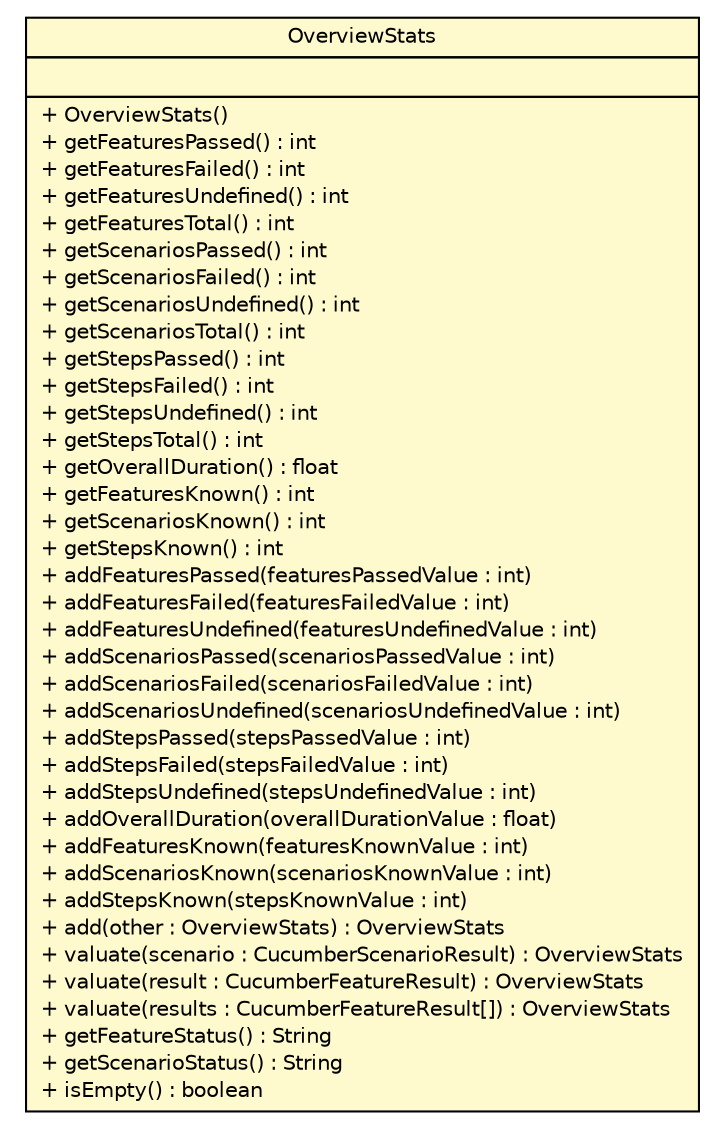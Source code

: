 #!/usr/local/bin/dot
#
# Class diagram 
# Generated by UMLGraph version R5_6 (http://www.umlgraph.org/)
#

digraph G {
	edge [fontname="Helvetica",fontsize=10,labelfontname="Helvetica",labelfontsize=10];
	node [fontname="Helvetica",fontsize=10,shape=plaintext];
	nodesep=0.25;
	ranksep=0.5;
	// com.github.mkolisnyk.cucumber.reporting.types.OverviewStats
	c10692 [label=<<table title="com.github.mkolisnyk.cucumber.reporting.types.OverviewStats" border="0" cellborder="1" cellspacing="0" cellpadding="2" port="p" bgcolor="lemonChiffon" href="./OverviewStats.html">
		<tr><td><table border="0" cellspacing="0" cellpadding="1">
<tr><td align="center" balign="center"> OverviewStats </td></tr>
		</table></td></tr>
		<tr><td><table border="0" cellspacing="0" cellpadding="1">
<tr><td align="left" balign="left">  </td></tr>
		</table></td></tr>
		<tr><td><table border="0" cellspacing="0" cellpadding="1">
<tr><td align="left" balign="left"> + OverviewStats() </td></tr>
<tr><td align="left" balign="left"> + getFeaturesPassed() : int </td></tr>
<tr><td align="left" balign="left"> + getFeaturesFailed() : int </td></tr>
<tr><td align="left" balign="left"> + getFeaturesUndefined() : int </td></tr>
<tr><td align="left" balign="left"> + getFeaturesTotal() : int </td></tr>
<tr><td align="left" balign="left"> + getScenariosPassed() : int </td></tr>
<tr><td align="left" balign="left"> + getScenariosFailed() : int </td></tr>
<tr><td align="left" balign="left"> + getScenariosUndefined() : int </td></tr>
<tr><td align="left" balign="left"> + getScenariosTotal() : int </td></tr>
<tr><td align="left" balign="left"> + getStepsPassed() : int </td></tr>
<tr><td align="left" balign="left"> + getStepsFailed() : int </td></tr>
<tr><td align="left" balign="left"> + getStepsUndefined() : int </td></tr>
<tr><td align="left" balign="left"> + getStepsTotal() : int </td></tr>
<tr><td align="left" balign="left"> + getOverallDuration() : float </td></tr>
<tr><td align="left" balign="left"> + getFeaturesKnown() : int </td></tr>
<tr><td align="left" balign="left"> + getScenariosKnown() : int </td></tr>
<tr><td align="left" balign="left"> + getStepsKnown() : int </td></tr>
<tr><td align="left" balign="left"> + addFeaturesPassed(featuresPassedValue : int) </td></tr>
<tr><td align="left" balign="left"> + addFeaturesFailed(featuresFailedValue : int) </td></tr>
<tr><td align="left" balign="left"> + addFeaturesUndefined(featuresUndefinedValue : int) </td></tr>
<tr><td align="left" balign="left"> + addScenariosPassed(scenariosPassedValue : int) </td></tr>
<tr><td align="left" balign="left"> + addScenariosFailed(scenariosFailedValue : int) </td></tr>
<tr><td align="left" balign="left"> + addScenariosUndefined(scenariosUndefinedValue : int) </td></tr>
<tr><td align="left" balign="left"> + addStepsPassed(stepsPassedValue : int) </td></tr>
<tr><td align="left" balign="left"> + addStepsFailed(stepsFailedValue : int) </td></tr>
<tr><td align="left" balign="left"> + addStepsUndefined(stepsUndefinedValue : int) </td></tr>
<tr><td align="left" balign="left"> + addOverallDuration(overallDurationValue : float) </td></tr>
<tr><td align="left" balign="left"> + addFeaturesKnown(featuresKnownValue : int) </td></tr>
<tr><td align="left" balign="left"> + addScenariosKnown(scenariosKnownValue : int) </td></tr>
<tr><td align="left" balign="left"> + addStepsKnown(stepsKnownValue : int) </td></tr>
<tr><td align="left" balign="left"> + add(other : OverviewStats) : OverviewStats </td></tr>
<tr><td align="left" balign="left"> + valuate(scenario : CucumberScenarioResult) : OverviewStats </td></tr>
<tr><td align="left" balign="left"> + valuate(result : CucumberFeatureResult) : OverviewStats </td></tr>
<tr><td align="left" balign="left"> + valuate(results : CucumberFeatureResult[]) : OverviewStats </td></tr>
<tr><td align="left" balign="left"> + getFeatureStatus() : String </td></tr>
<tr><td align="left" balign="left"> + getScenarioStatus() : String </td></tr>
<tr><td align="left" balign="left"> + isEmpty() : boolean </td></tr>
		</table></td></tr>
		</table>>, URL="./OverviewStats.html", fontname="Helvetica", fontcolor="black", fontsize=10.0];
}

